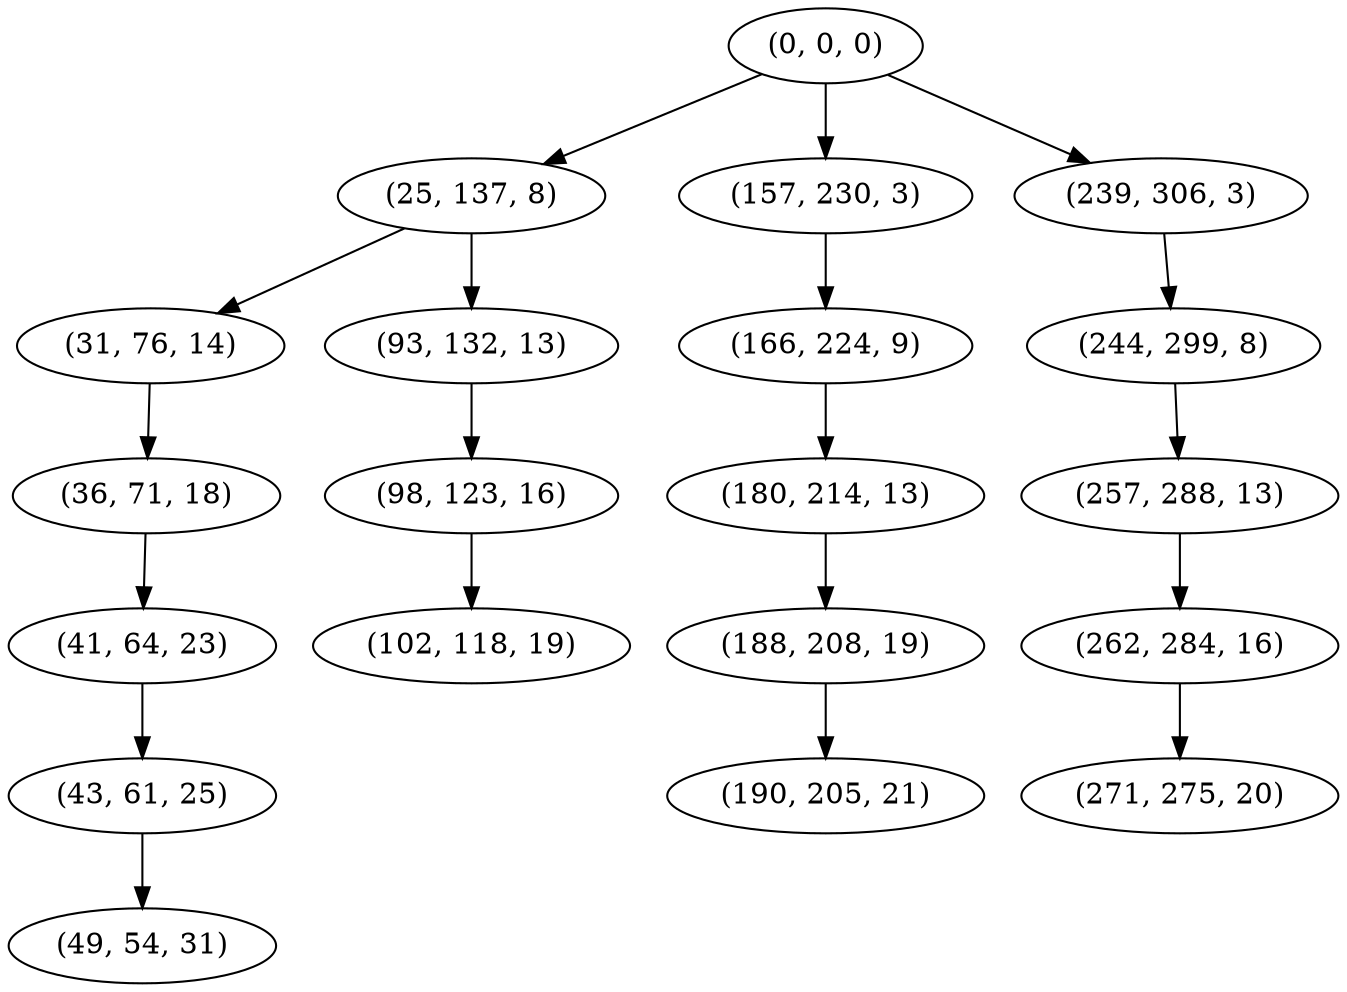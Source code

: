 digraph tree {
    "(0, 0, 0)";
    "(25, 137, 8)";
    "(31, 76, 14)";
    "(36, 71, 18)";
    "(41, 64, 23)";
    "(43, 61, 25)";
    "(49, 54, 31)";
    "(93, 132, 13)";
    "(98, 123, 16)";
    "(102, 118, 19)";
    "(157, 230, 3)";
    "(166, 224, 9)";
    "(180, 214, 13)";
    "(188, 208, 19)";
    "(190, 205, 21)";
    "(239, 306, 3)";
    "(244, 299, 8)";
    "(257, 288, 13)";
    "(262, 284, 16)";
    "(271, 275, 20)";
    "(0, 0, 0)" -> "(25, 137, 8)";
    "(0, 0, 0)" -> "(157, 230, 3)";
    "(0, 0, 0)" -> "(239, 306, 3)";
    "(25, 137, 8)" -> "(31, 76, 14)";
    "(25, 137, 8)" -> "(93, 132, 13)";
    "(31, 76, 14)" -> "(36, 71, 18)";
    "(36, 71, 18)" -> "(41, 64, 23)";
    "(41, 64, 23)" -> "(43, 61, 25)";
    "(43, 61, 25)" -> "(49, 54, 31)";
    "(93, 132, 13)" -> "(98, 123, 16)";
    "(98, 123, 16)" -> "(102, 118, 19)";
    "(157, 230, 3)" -> "(166, 224, 9)";
    "(166, 224, 9)" -> "(180, 214, 13)";
    "(180, 214, 13)" -> "(188, 208, 19)";
    "(188, 208, 19)" -> "(190, 205, 21)";
    "(239, 306, 3)" -> "(244, 299, 8)";
    "(244, 299, 8)" -> "(257, 288, 13)";
    "(257, 288, 13)" -> "(262, 284, 16)";
    "(262, 284, 16)" -> "(271, 275, 20)";
}

